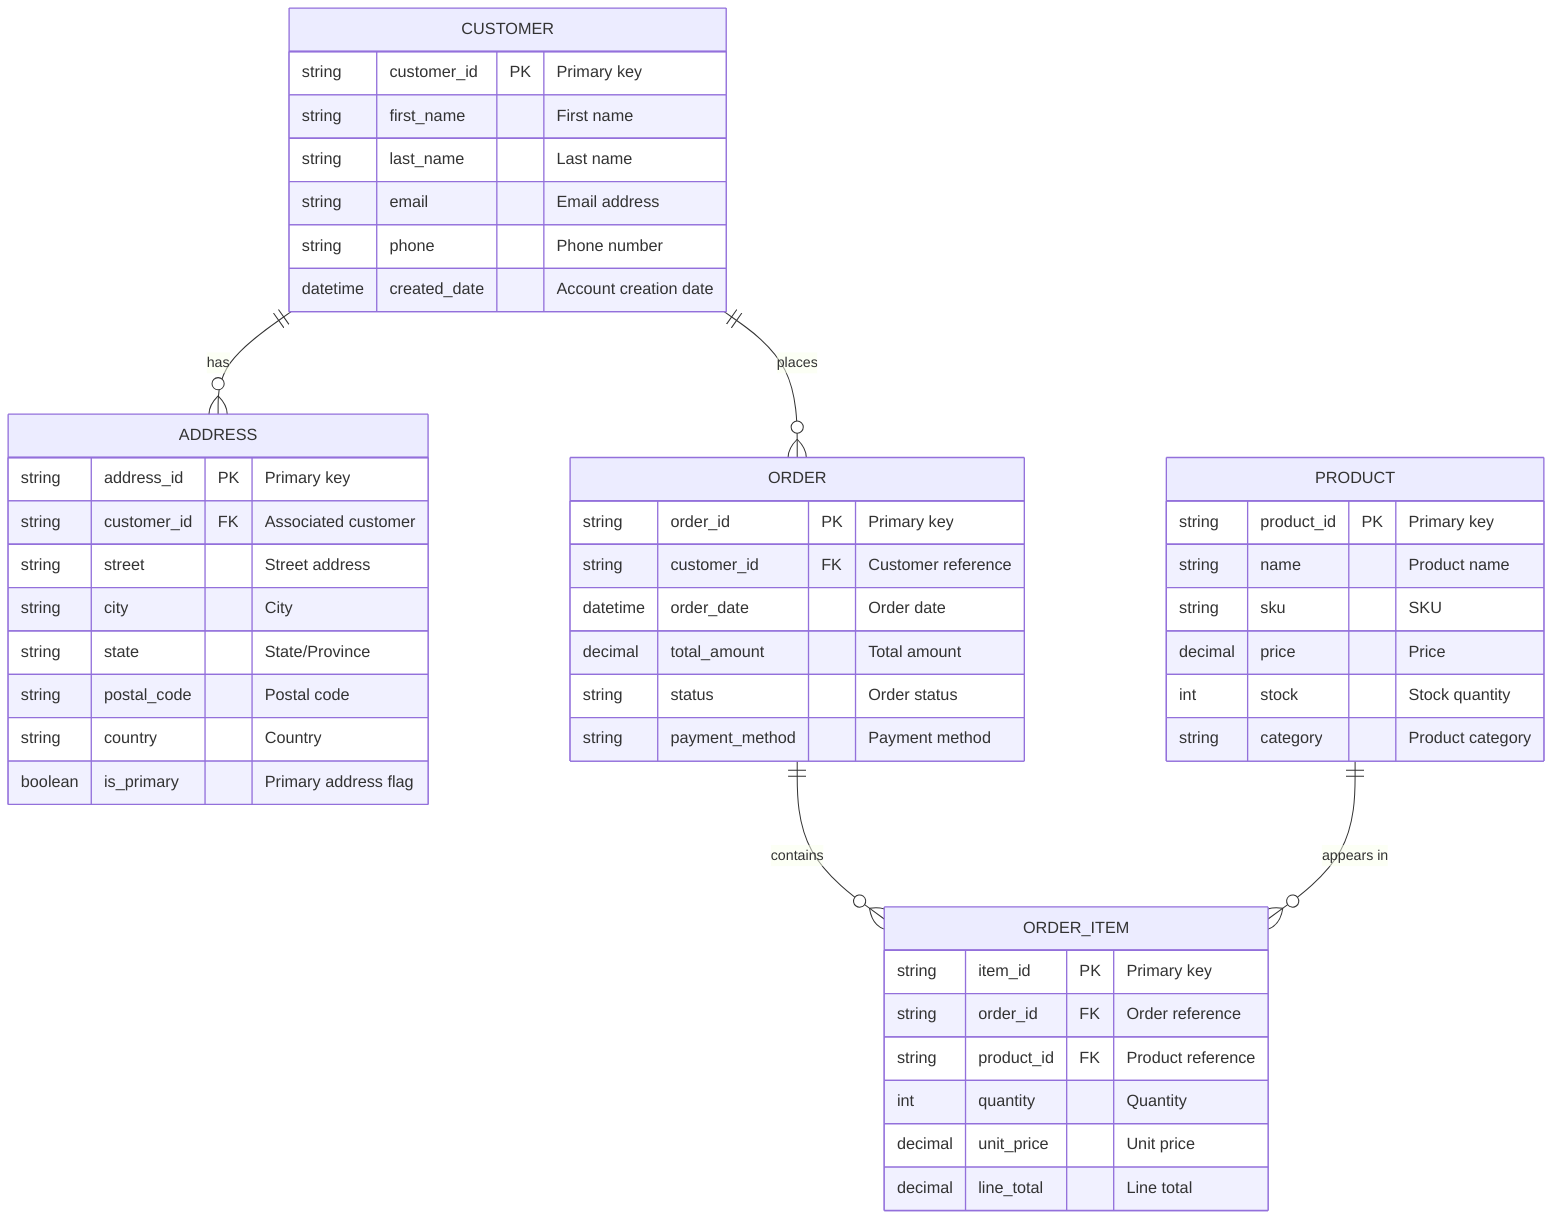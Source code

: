 erDiagram
    CUSTOMER {
        string customer_id PK "Primary key"
        string first_name "First name"
        string last_name "Last name"
        string email "Email address"
        string phone "Phone number"
        datetime created_date "Account creation date"
    }
    
    ADDRESS {
        string address_id PK "Primary key"
        string customer_id FK "Associated customer"
        string street "Street address"
        string city "City"
        string state "State/Province"
        string postal_code "Postal code"
        string country "Country"
        boolean is_primary "Primary address flag"
    }
    
    ORDER {
        string order_id PK "Primary key"
        string customer_id FK "Customer reference"
        datetime order_date "Order date"
        decimal total_amount "Total amount"
        string status "Order status"
        string payment_method "Payment method"
    }
    
    ORDER_ITEM {
        string item_id PK "Primary key"
        string order_id FK "Order reference"
        string product_id FK "Product reference"
        int quantity "Quantity"
        decimal unit_price "Unit price"
        decimal line_total "Line total"
    }
    
    PRODUCT {
        string product_id PK "Primary key"
        string name "Product name"
        string sku "SKU"
        decimal price "Price"
        int stock "Stock quantity"
        string category "Product category"
    }
    
    CUSTOMER ||--o{ ADDRESS : "has"
    CUSTOMER ||--o{ ORDER : "places"
    ORDER ||--o{ ORDER_ITEM : "contains"
    PRODUCT ||--o{ ORDER_ITEM : "appears in"
